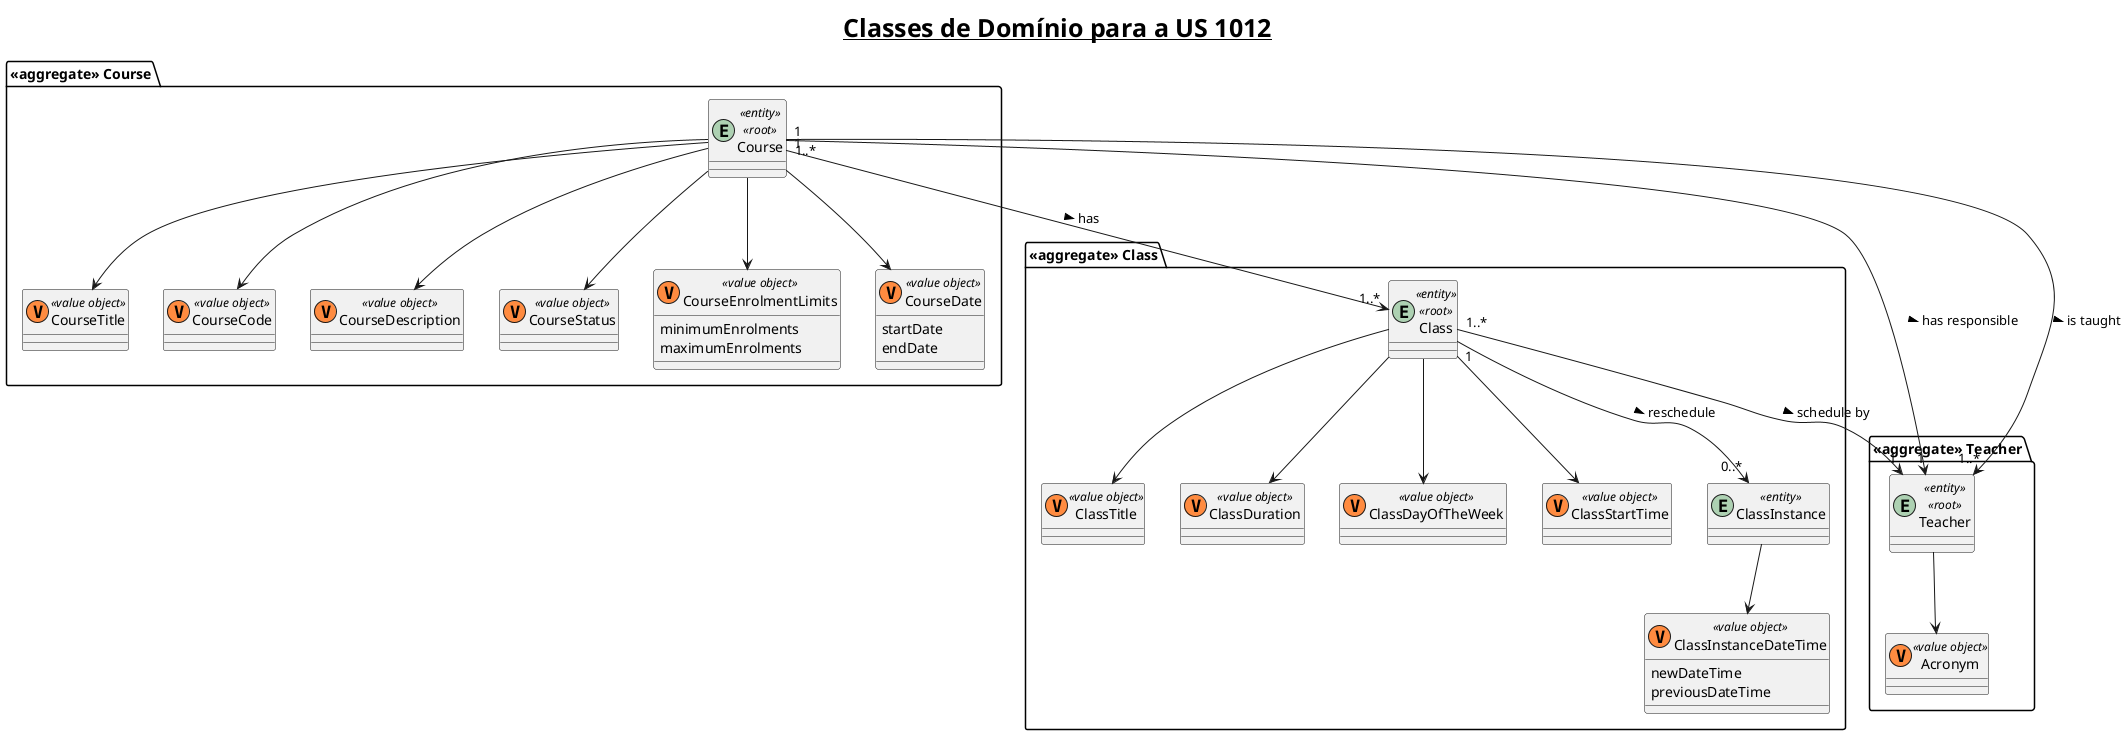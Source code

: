 @startuml

top to bottom direction

skinparam titleFontSize 25
title <u>Classes de Domínio para a US 1012</u>

'Course
package "<<aggregate>> Course" {
    entity Course <<entity>> <<root>>
    class CourseTitle <<(V, #FF8B40) value object>>
    class CourseCode <<(V, #FF8B40) value object>>
    class CourseDescription <<(V, #FF8B40) value object>>
    class CourseStatus <<(V, #FF8B40) value object>>
    class CourseEnrolmentLimits <<(V, #FF8B40) value object>> {
        minimumEnrolments
        maximumEnrolments
    }
    class CourseDate <<(V, #FF8B40) value object>> {
        startDate
        endDate
    }
}


'Class
package "<<aggregate>> Class" {
    entity Class <<entity>> <<root>>
    class ClassTitle <<(V, #FF8B40) value object>>
    class ClassDuration <<(V, #FF8B40) value object>>
    class ClassDayOfTheWeek <<(V, #FF8B40) value object>>
    class ClassStartTime <<(V, #FF8B40) value object>>
    entity ClassInstance <<entity>>
    class ClassInstanceDateTime <<(V, #FF8B40) value object>>{
        newDateTime
        previousDateTime
    }
}

'Teacher
package "<<aggregate>> Teacher" {
    entity Teacher <<entity>> <<root>>
    class Acronym <<(V, #FF8B40) value object>>
}


Teacher -down-> Acronym


Course -down-> CourseTitle
Course -down-> CourseCode
Course -down-> CourseDescription
Course -down-> CourseStatus
Course -down-> CourseEnrolmentLimits
Course -down-> CourseDate
Course "1" --> "1..*" Class : has >
Course "1" --> "1" Teacher : has responsible >
Course "1..*" --> "1..*" Teacher : is taught >


Class -down-> ClassTitle
Class -down-> ClassDuration
Class -down-> ClassDayOfTheWeek
Class -down-> ClassStartTime
Class "1..*" --> "1" Teacher : schedule by >
Class "1" --> "0..*" ClassInstance : reschedule >

ClassInstance -down-> ClassInstanceDateTime

@enduml